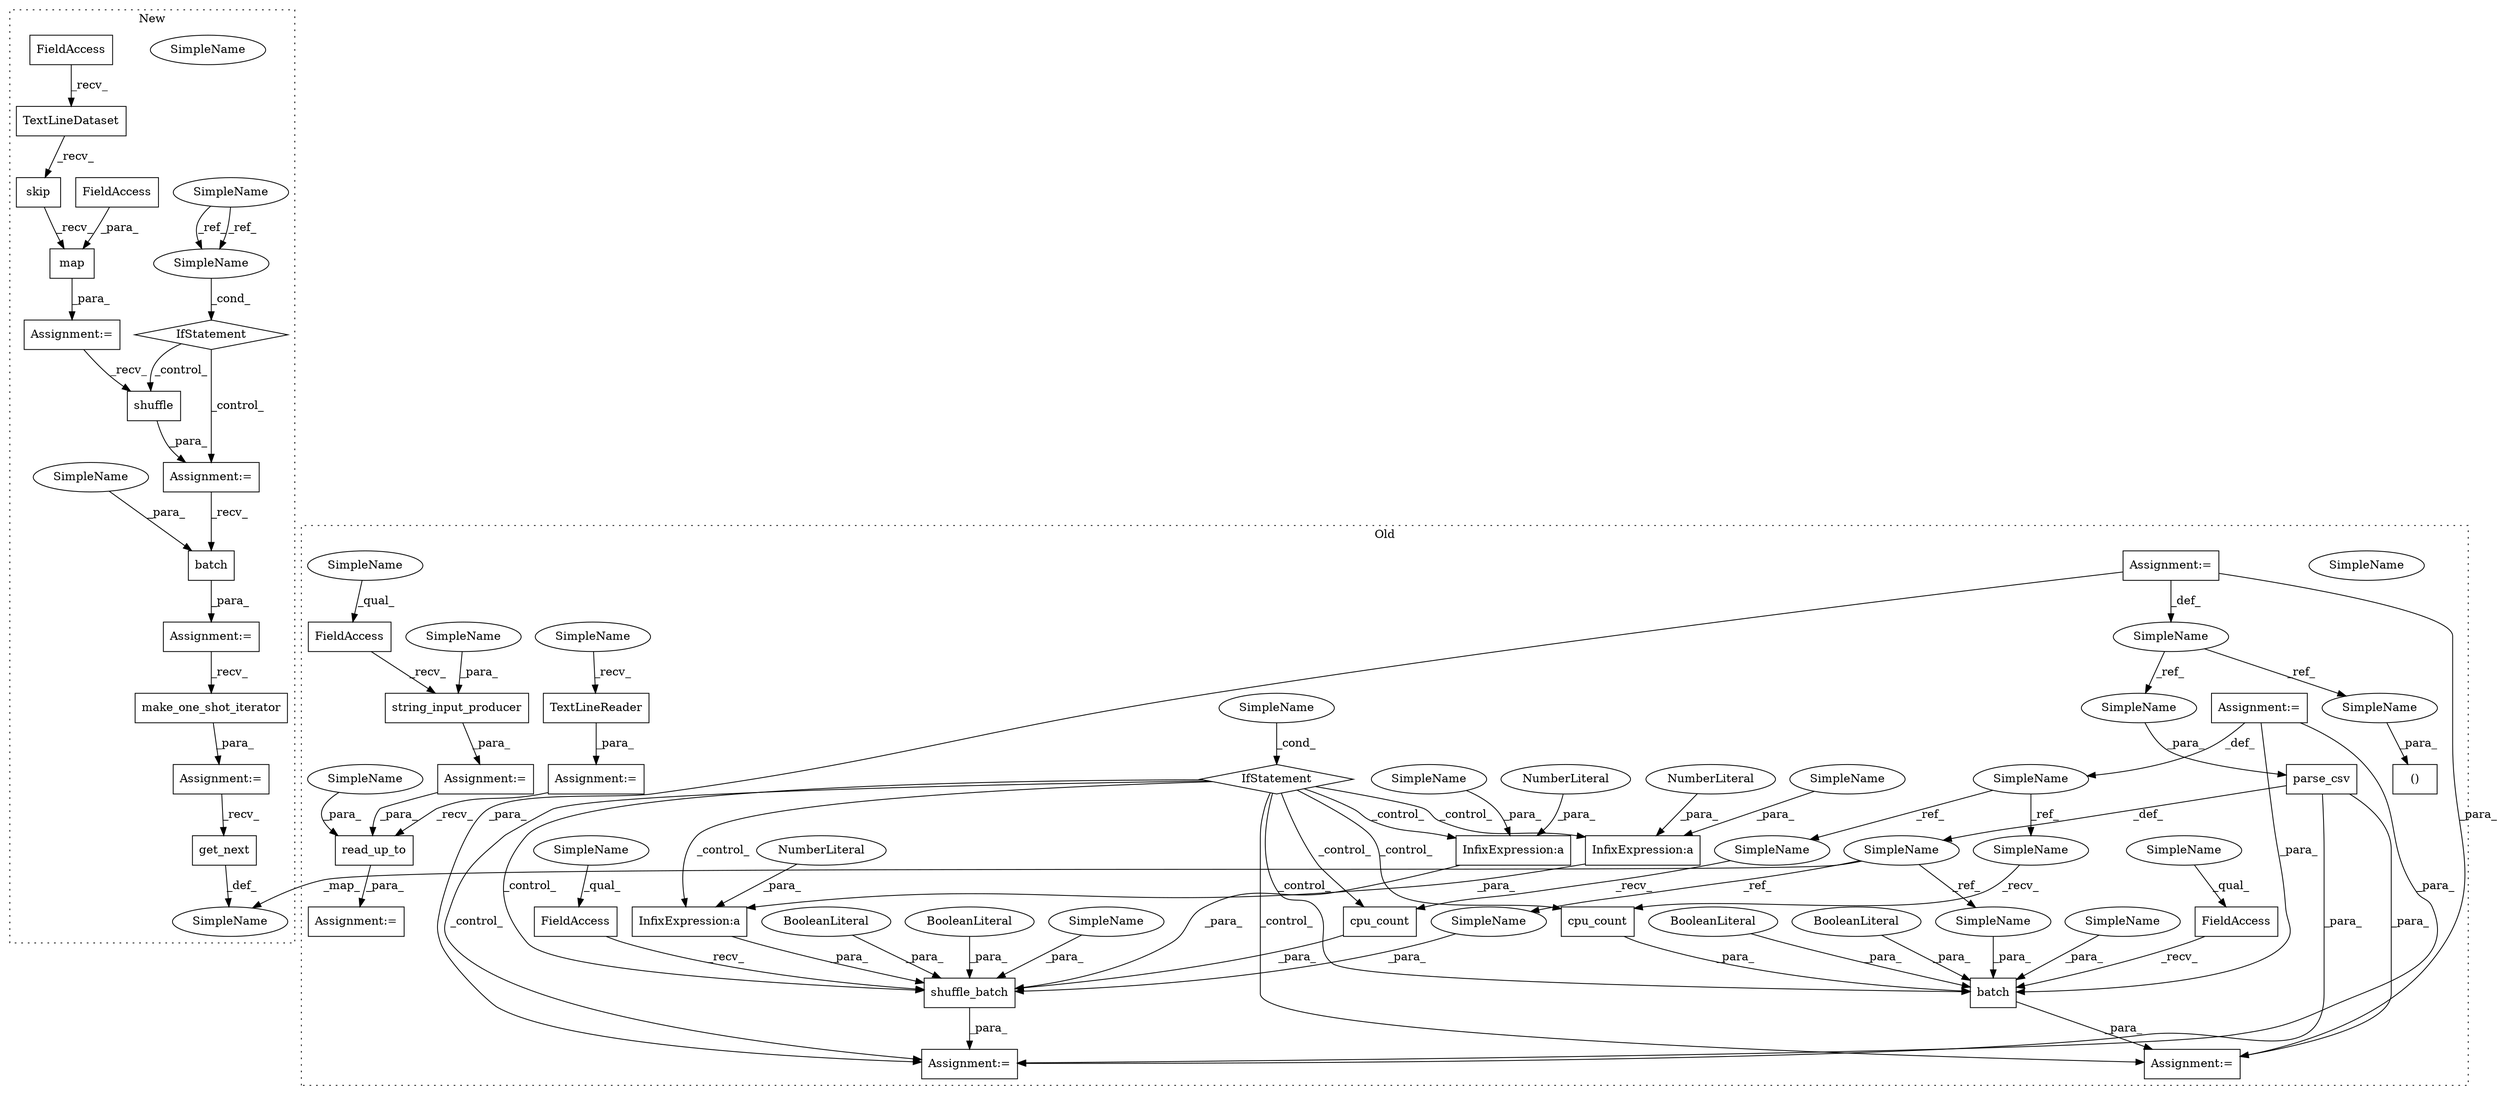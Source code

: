 digraph G {
subgraph cluster0 {
1 [label="cpu_count" a="32" s="8153" l="11" shape="box"];
3 [label="SimpleName" a="42" s="7889" l="7" shape="ellipse"];
4 [label="shuffle_batch" a="32" s="7932,8044" l="14,1" shape="box"];
5 [label="InfixExpression:a" a="27" s="7983" l="3" shape="box"];
6 [label="InfixExpression:a" a="27" s="8000" l="3" shape="box"];
7 [label="InfixExpression:a" a="27" s="7969" l="3" shape="box"];
8 [label="NumberLiteral" a="34" s="7968" l="1" shape="ellipse"];
9 [label="NumberLiteral" a="34" s="8003" l="2" shape="ellipse"];
10 [label="NumberLiteral" a="34" s="7986" l="1" shape="ellipse"];
11 [label="SimpleName" a="42" s="7855" l="8" shape="ellipse"];
13 [label="batch" a="32" s="8093,8174" l="6,1" shape="box"];
15 [label="read_up_to" a="32" s="7812,7848" l="11,1" shape="box"];
16 [label="string_input_producer" a="32" s="7666,7716" l="22,1" shape="box"];
17 [label="BooleanLiteral" a="9" s="8170" l="4" shape="ellipse"];
18 [label="BooleanLiteral" a="9" s="8165" l="4" shape="ellipse"];
19 [label="BooleanLiteral" a="9" s="8040" l="4" shape="ellipse"];
20 [label="BooleanLiteral" a="9" s="8035" l="4" shape="ellipse"];
22 [label="cpu_count" a="32" s="8023" l="11" shape="box"];
23 [label="SimpleName" a="42" s="7556" l="15" shape="ellipse"];
25 [label="FieldAccess" a="22" s="8076" l="16" shape="box"];
26 [label="FieldAccess" a="22" s="7915" l="16" shape="box"];
27 [label="FieldAccess" a="22" s="7649" l="16" shape="box"];
28 [label="parse_csv" a="32" s="7864,7878" l="10,1" shape="box"];
29 [label="SimpleName" a="42" s="7613" l="4" shape="ellipse"];
30 [label="()" a="106" s="7785" l="18" shape="box"];
31 [label="IfStatement" a="25" s="7885,7896" l="4,2" shape="diamond"];
32 [label="TextLineReader" a="32" s="7741,7773" l="15,1" shape="box"];
40 [label="Assignment:=" a="7" s="7914" l="1" shape="box"];
41 [label="Assignment:=" a="7" s="7803" l="2" shape="box"];
43 [label="Assignment:=" a="7" s="7613" l="4" shape="box"];
45 [label="Assignment:=" a="7" s="7556" l="15" shape="box"];
46 [label="Assignment:=" a="7" s="8075" l="1" shape="box"];
47 [label="Assignment:=" a="7" s="7648" l="1" shape="box"];
51 [label="Assignment:=" a="7" s="7729" l="1" shape="box"];
52 [label="SimpleName" a="42" s="7838" l="10" shape="ellipse"];
53 [label="SimpleName" a="42" s="7955" l="10" shape="ellipse"];
54 [label="SimpleName" a="42" s="8108" l="10" shape="ellipse"];
55 [label="SimpleName" a="42" s="7990" l="10" shape="ellipse"];
56 [label="SimpleName" a="42" s="7972" l="10" shape="ellipse"];
58 [label="SimpleName" a="42" s="7799" l="4" shape="ellipse"];
59 [label="SimpleName" a="42" s="7874" l="4" shape="ellipse"];
60 [label="SimpleName" a="42" s="7709" l="7" shape="ellipse"];
61 [label="SimpleName" a="42" s="7889" l="7" shape="ellipse"];
62 [label="SimpleName" a="42" s="8137" l="15" shape="ellipse"];
63 [label="SimpleName" a="42" s="8007" l="15" shape="ellipse"];
64 [label="SimpleName" a="42" s="8076" l="10" shape="ellipse"];
65 [label="SimpleName" a="42" s="7915" l="10" shape="ellipse"];
66 [label="SimpleName" a="42" s="7649" l="10" shape="ellipse"];
67 [label="SimpleName" a="42" s="7730" l="10" shape="ellipse"];
68 [label="SimpleName" a="42" s="7946" l="8" shape="ellipse"];
69 [label="SimpleName" a="42" s="8099" l="8" shape="ellipse"];
label = "Old";
style="dotted";
}
subgraph cluster1 {
2 [label="make_one_shot_iterator" a="32" s="7825" l="24" shape="box"];
12 [label="SimpleName" a="42" s="7855" l="8" shape="ellipse"];
14 [label="batch" a="32" s="7785,7801" l="6,1" shape="box"];
21 [label="skip" a="32" s="7610,7632" l="5,1" shape="box"];
24 [label="get_next" a="32" s="7873" l="10" shape="box"];
33 [label="shuffle" a="32" s="7691,7716" l="8,1" shape="box"];
34 [label="SimpleName" a="42" s="7451" l="7" shape="ellipse"];
35 [label="Assignment:=" a="7" s="7682" l="1" shape="box"];
36 [label="IfStatement" a="25" s="7654,7665" l="4,2" shape="diamond"];
37 [label="SimpleName" a="42" s="7658" l="7" shape="ellipse"];
38 [label="map" a="32" s="7634,7647" l="4,1" shape="box"];
39 [label="FieldAccess" a="22" s="7638" l="9" shape="box"];
42 [label="Assignment:=" a="7" s="7776" l="1" shape="box"];
44 [label="Assignment:=" a="7" s="7816" l="1" shape="box"];
48 [label="Assignment:=" a="7" s="7566" l="1" shape="box"];
49 [label="TextLineDataset" a="32" s="7583,7608" l="16,1" shape="box"];
50 [label="FieldAccess" a="22" s="7567" l="15" shape="box"];
57 [label="SimpleName" a="42" s="7658" l="7" shape="ellipse"];
70 [label="SimpleName" a="42" s="7791" l="10" shape="ellipse"];
label = "New";
style="dotted";
}
1 -> 13 [label="_para_"];
2 -> 44 [label="_para_"];
4 -> 40 [label="_para_"];
5 -> 4 [label="_para_"];
6 -> 4 [label="_para_"];
7 -> 5 [label="_para_"];
8 -> 7 [label="_para_"];
9 -> 6 [label="_para_"];
10 -> 5 [label="_para_"];
11 -> 12 [label="_map_"];
11 -> 69 [label="_ref_"];
11 -> 68 [label="_ref_"];
13 -> 46 [label="_para_"];
14 -> 42 [label="_para_"];
15 -> 41 [label="_para_"];
16 -> 47 [label="_para_"];
17 -> 13 [label="_para_"];
18 -> 13 [label="_para_"];
19 -> 4 [label="_para_"];
20 -> 4 [label="_para_"];
21 -> 38 [label="_recv_"];
22 -> 4 [label="_para_"];
23 -> 62 [label="_ref_"];
23 -> 63 [label="_ref_"];
24 -> 12 [label="_def_"];
25 -> 13 [label="_recv_"];
26 -> 4 [label="_recv_"];
27 -> 16 [label="_recv_"];
28 -> 11 [label="_def_"];
28 -> 40 [label="_para_"];
28 -> 46 [label="_para_"];
29 -> 58 [label="_ref_"];
29 -> 59 [label="_ref_"];
31 -> 13 [label="_control_"];
31 -> 7 [label="_control_"];
31 -> 22 [label="_control_"];
31 -> 40 [label="_control_"];
31 -> 1 [label="_control_"];
31 -> 5 [label="_control_"];
31 -> 4 [label="_control_"];
31 -> 6 [label="_control_"];
31 -> 46 [label="_control_"];
32 -> 51 [label="_para_"];
33 -> 35 [label="_para_"];
34 -> 57 [label="_ref_"];
34 -> 57 [label="_ref_"];
35 -> 14 [label="_recv_"];
36 -> 33 [label="_control_"];
36 -> 35 [label="_control_"];
38 -> 48 [label="_para_"];
39 -> 38 [label="_para_"];
42 -> 2 [label="_recv_"];
43 -> 40 [label="_para_"];
43 -> 29 [label="_def_"];
43 -> 46 [label="_para_"];
44 -> 24 [label="_recv_"];
45 -> 40 [label="_para_"];
45 -> 23 [label="_def_"];
45 -> 13 [label="_para_"];
47 -> 15 [label="_para_"];
48 -> 33 [label="_recv_"];
49 -> 21 [label="_recv_"];
50 -> 49 [label="_recv_"];
51 -> 15 [label="_recv_"];
52 -> 15 [label="_para_"];
53 -> 4 [label="_para_"];
54 -> 13 [label="_para_"];
55 -> 6 [label="_para_"];
56 -> 7 [label="_para_"];
57 -> 36 [label="_cond_"];
58 -> 30 [label="_para_"];
59 -> 28 [label="_para_"];
60 -> 16 [label="_para_"];
61 -> 31 [label="_cond_"];
62 -> 1 [label="_recv_"];
63 -> 22 [label="_recv_"];
64 -> 25 [label="_qual_"];
65 -> 26 [label="_qual_"];
66 -> 27 [label="_qual_"];
67 -> 32 [label="_recv_"];
68 -> 4 [label="_para_"];
69 -> 13 [label="_para_"];
70 -> 14 [label="_para_"];
}